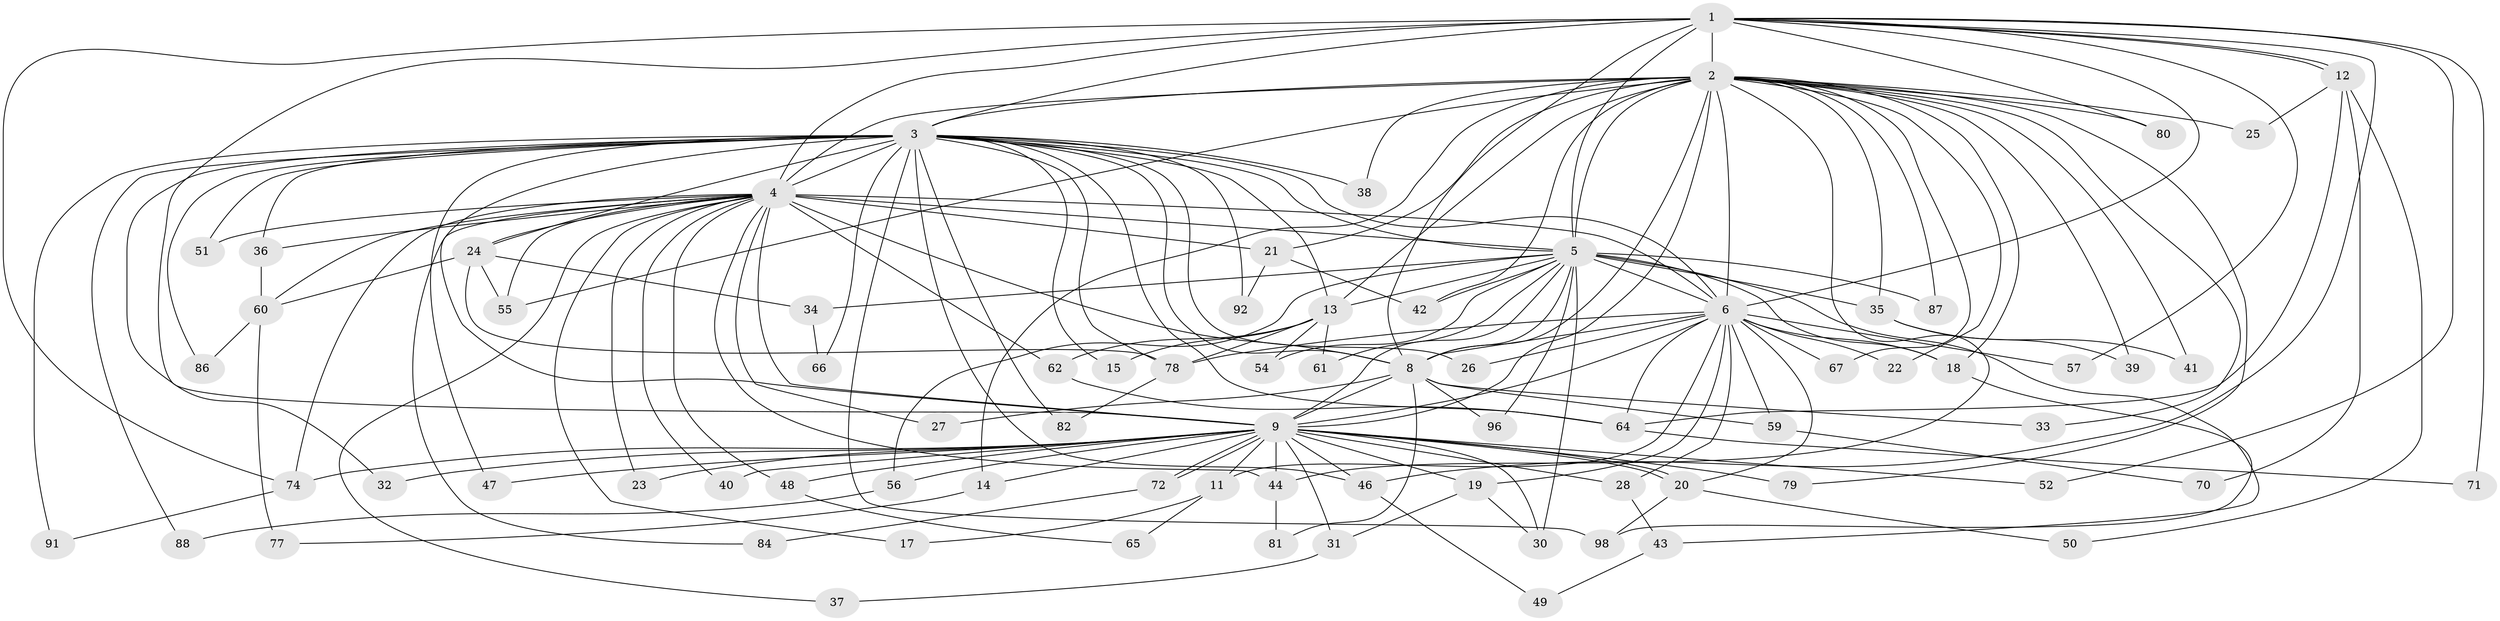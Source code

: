 // original degree distribution, {17: 0.04, 28: 0.01, 23: 0.01, 21: 0.02, 12: 0.01, 31: 0.01, 4: 0.11, 6: 0.03, 8: 0.01, 2: 0.55, 5: 0.03, 3: 0.17}
// Generated by graph-tools (version 1.1) at 2025/38/02/21/25 10:38:53]
// undirected, 77 vertices, 181 edges
graph export_dot {
graph [start="1"]
  node [color=gray90,style=filled];
  1 [super="+76"];
  2 [super="+7"];
  3 [super="+29"];
  4 [super="+10"];
  5 [super="+45"];
  6 [super="+68"];
  8 [super="+16"];
  9 [super="+58"];
  11;
  12 [super="+83"];
  13 [super="+94"];
  14 [super="+53"];
  15;
  17;
  18 [super="+69"];
  19;
  20;
  21 [super="+93"];
  22 [super="+90"];
  23;
  24;
  25;
  26;
  27;
  28;
  30 [super="+63"];
  31;
  32;
  33;
  34;
  35;
  36;
  37;
  38;
  39;
  40;
  41;
  42;
  43;
  44 [super="+100"];
  46 [super="+89"];
  47;
  48;
  49;
  50;
  51;
  52;
  54;
  55 [super="+95"];
  56;
  57;
  59;
  60 [super="+73"];
  61;
  62 [super="+75"];
  64;
  65;
  66;
  67;
  70;
  71;
  72;
  74 [super="+97"];
  77;
  78 [super="+85"];
  79;
  80;
  81;
  82;
  84;
  86;
  87;
  88;
  91;
  92;
  96;
  98 [super="+99"];
  1 -- 2 [weight=2];
  1 -- 3;
  1 -- 4 [weight=2];
  1 -- 5 [weight=2];
  1 -- 6;
  1 -- 8;
  1 -- 9;
  1 -- 12;
  1 -- 12;
  1 -- 46;
  1 -- 52;
  1 -- 57;
  1 -- 71;
  1 -- 80;
  1 -- 74;
  2 -- 3 [weight=2];
  2 -- 4 [weight=4];
  2 -- 5 [weight=2];
  2 -- 6 [weight=2];
  2 -- 8 [weight=2];
  2 -- 9 [weight=2];
  2 -- 13;
  2 -- 21;
  2 -- 22 [weight=2];
  2 -- 38;
  2 -- 41;
  2 -- 42;
  2 -- 67;
  2 -- 14;
  2 -- 79;
  2 -- 80;
  2 -- 87;
  2 -- 25;
  2 -- 33;
  2 -- 35;
  2 -- 39;
  2 -- 44;
  2 -- 55;
  2 -- 18;
  3 -- 4 [weight=2];
  3 -- 5;
  3 -- 6;
  3 -- 8 [weight=2];
  3 -- 9;
  3 -- 15;
  3 -- 24;
  3 -- 26;
  3 -- 32;
  3 -- 36;
  3 -- 38;
  3 -- 47;
  3 -- 51;
  3 -- 64;
  3 -- 66;
  3 -- 78;
  3 -- 82;
  3 -- 86;
  3 -- 88;
  3 -- 92;
  3 -- 91;
  3 -- 13;
  3 -- 98;
  3 -- 46;
  4 -- 5 [weight=2];
  4 -- 6 [weight=2];
  4 -- 8 [weight=2];
  4 -- 9 [weight=2];
  4 -- 24;
  4 -- 27;
  4 -- 36;
  4 -- 37;
  4 -- 40;
  4 -- 48;
  4 -- 62;
  4 -- 74;
  4 -- 17;
  4 -- 51;
  4 -- 84;
  4 -- 21;
  4 -- 23;
  4 -- 55;
  4 -- 60;
  4 -- 44;
  5 -- 6;
  5 -- 8;
  5 -- 9;
  5 -- 13;
  5 -- 18;
  5 -- 30 [weight=2];
  5 -- 34;
  5 -- 35;
  5 -- 42;
  5 -- 43;
  5 -- 54;
  5 -- 56;
  5 -- 61;
  5 -- 87;
  5 -- 96;
  6 -- 8;
  6 -- 9;
  6 -- 11;
  6 -- 18;
  6 -- 19;
  6 -- 22;
  6 -- 26;
  6 -- 28;
  6 -- 57;
  6 -- 59;
  6 -- 64;
  6 -- 67;
  6 -- 78;
  6 -- 20;
  8 -- 9;
  8 -- 59;
  8 -- 81;
  8 -- 96;
  8 -- 33;
  8 -- 27;
  9 -- 11;
  9 -- 19;
  9 -- 20 [weight=2];
  9 -- 20;
  9 -- 23;
  9 -- 28;
  9 -- 31;
  9 -- 32;
  9 -- 40;
  9 -- 44;
  9 -- 46;
  9 -- 47;
  9 -- 48;
  9 -- 52;
  9 -- 56;
  9 -- 72;
  9 -- 72;
  9 -- 74;
  9 -- 79;
  9 -- 14;
  9 -- 30;
  11 -- 17;
  11 -- 65;
  12 -- 25;
  12 -- 50;
  12 -- 70;
  12 -- 64;
  13 -- 15;
  13 -- 54;
  13 -- 61;
  13 -- 62;
  13 -- 78;
  14 -- 77;
  18 -- 98;
  19 -- 30;
  19 -- 31;
  20 -- 50;
  20 -- 98;
  21 -- 92;
  21 -- 42;
  24 -- 34;
  24 -- 55;
  24 -- 60;
  24 -- 78;
  28 -- 43;
  31 -- 37;
  34 -- 66;
  35 -- 39;
  35 -- 41;
  36 -- 60;
  43 -- 49;
  44 -- 81;
  46 -- 49;
  48 -- 65;
  56 -- 88;
  59 -- 70;
  60 -- 77;
  60 -- 86;
  62 -- 64;
  64 -- 71;
  72 -- 84;
  74 -- 91;
  78 -- 82;
}
